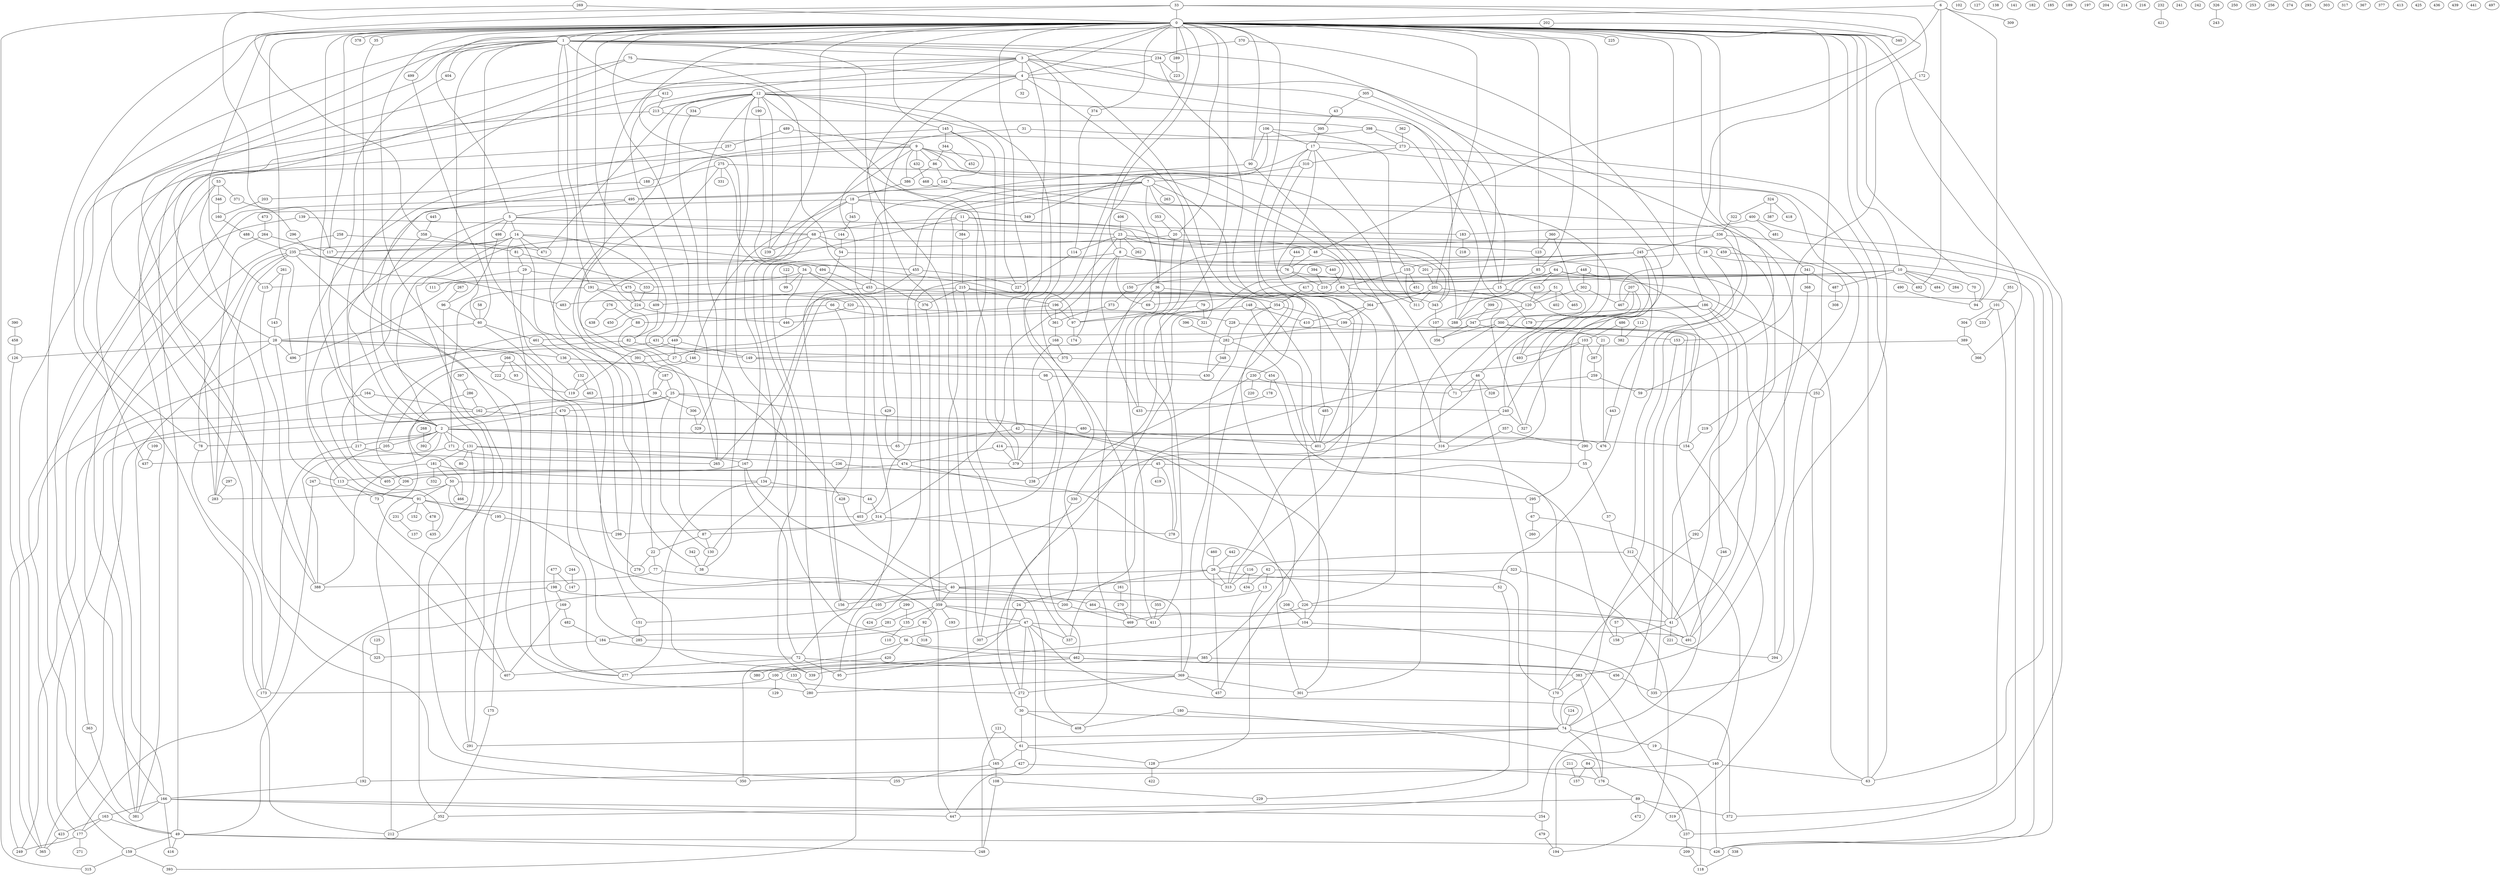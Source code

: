 graph G {
  0;
  1;
  2;
  3;
  4;
  5;
  6;
  7;
  8;
  9;
  10;
  11;
  12;
  13;
  14;
  15;
  16;
  17;
  18;
  19;
  20;
  21;
  22;
  23;
  24;
  25;
  26;
  27;
  28;
  29;
  30;
  31;
  32;
  33;
  34;
  35;
  36;
  37;
  38;
  39;
  40;
  41;
  42;
  43;
  44;
  45;
  46;
  47;
  48;
  49;
  50;
  51;
  52;
  53;
  54;
  55;
  56;
  57;
  58;
  59;
  60;
  61;
  62;
  63;
  64;
  65;
  66;
  67;
  68;
  69;
  70;
  71;
  72;
  73;
  74;
  75;
  76;
  77;
  78;
  79;
  80;
  81;
  82;
  83;
  84;
  85;
  86;
  87;
  88;
  89;
  90;
  91;
  92;
  93;
  94;
  95;
  96;
  97;
  98;
  99;
  100;
  101;
  102;
  103;
  104;
  105;
  106;
  107;
  108;
  109;
  110;
  111;
  112;
  113;
  114;
  115;
  116;
  117;
  118;
  119;
  120;
  121;
  122;
  123;
  124;
  125;
  126;
  127;
  128;
  129;
  130;
  131;
  132;
  133;
  134;
  135;
  136;
  137;
  138;
  139;
  140;
  141;
  142;
  143;
  144;
  145;
  146;
  147;
  148;
  149;
  150;
  151;
  152;
  153;
  154;
  155;
  156;
  157;
  158;
  159;
  160;
  161;
  162;
  163;
  164;
  165;
  166;
  167;
  168;
  169;
  170;
  171;
  172;
  173;
  174;
  175;
  176;
  177;
  178;
  179;
  180;
  181;
  182;
  183;
  184;
  185;
  186;
  187;
  188;
  189;
  190;
  191;
  192;
  193;
  194;
  195;
  196;
  197;
  198;
  199;
  200;
  201;
  202;
  203;
  204;
  205;
  206;
  207;
  208;
  209;
  210;
  211;
  212;
  213;
  214;
  215;
  216;
  217;
  218;
  219;
  220;
  221;
  222;
  223;
  224;
  225;
  226;
  227;
  228;
  229;
  230;
  231;
  232;
  233;
  234;
  235;
  236;
  237;
  238;
  239;
  240;
  241;
  242;
  243;
  244;
  245;
  246;
  247;
  248;
  249;
  250;
  251;
  252;
  253;
  254;
  255;
  256;
  257;
  258;
  259;
  260;
  261;
  262;
  263;
  264;
  265;
  266;
  267;
  268;
  269;
  270;
  271;
  272;
  273;
  274;
  275;
  276;
  277;
  278;
  279;
  280;
  281;
  282;
  283;
  284;
  285;
  286;
  287;
  288;
  289;
  290;
  291;
  292;
  293;
  294;
  295;
  296;
  297;
  298;
  299;
  300;
  301;
  302;
  303;
  304;
  305;
  306;
  307;
  308;
  309;
  310;
  311;
  312;
  313;
  314;
  315;
  316;
  317;
  318;
  319;
  320;
  321;
  322;
  323;
  324;
  325;
  326;
  327;
  328;
  329;
  330;
  331;
  332;
  333;
  334;
  335;
  336;
  337;
  338;
  339;
  340;
  341;
  342;
  343;
  344;
  345;
  346;
  347;
  348;
  349;
  350;
  351;
  352;
  353;
  354;
  355;
  356;
  357;
  358;
  359;
  360;
  361;
  362;
  363;
  364;
  365;
  366;
  367;
  368;
  369;
  370;
  371;
  372;
  373;
  374;
  375;
  376;
  377;
  378;
  379;
  380;
  381;
  382;
  383;
  384;
  385;
  386;
  387;
  388;
  389;
  390;
  391;
  392;
  393;
  394;
  395;
  396;
  397;
  398;
  399;
  400;
  401;
  402;
  403;
  404;
  405;
  406;
  407;
  408;
  409;
  410;
  411;
  412;
  413;
  414;
  415;
  416;
  417;
  418;
  419;
  420;
  421;
  422;
  423;
  424;
  425;
  426;
  427;
  428;
  429;
  430;
  431;
  432;
  433;
  434;
  435;
  436;
  437;
  438;
  439;
  440;
  441;
  442;
  443;
  444;
  445;
  446;
  447;
  448;
  449;
  450;
  451;
  452;
  453;
  454;
  455;
  456;
  457;
  458;
  459;
  460;
  461;
  462;
  463;
  464;
  465;
  466;
  467;
  468;
  469;
  470;
  471;
  472;
  473;
  474;
  475;
  476;
  477;
  478;
  479;
  480;
  481;
  482;
  483;
  484;
  485;
  486;
  487;
  488;
  489;
  490;
  491;
  492;
  493;
  494;
  495;
  496;
  497;
  498;
  499;
   0 -- 1;
   0 -- 2;
   0 -- 3;
   0 -- 4;
   0 -- 5;
   0 -- 8;
   0 -- 10;
   0 -- 20;
   0 -- 27;
   0 -- 35;
   0 -- 42;
   0 -- 46;
   0 -- 49;
   0 -- 56;
   0 -- 78;
   0 -- 85;
   0 -- 90;
   0 -- 94;
   0 -- 115;
   0 -- 117;
   0 -- 123;
   0 -- 145;
   0 -- 153;
   0 -- 222;
   0 -- 225;
   0 -- 237;
   0 -- 239;
   0 -- 251;
   0 -- 289;
   0 -- 294;
   0 -- 313;
   0 -- 335;
   0 -- 340;
   0 -- 341;
   0 -- 361;
   0 -- 366;
   0 -- 374;
   0 -- 378;
   0 -- 411;
   0 -- 449;
   0 -- 467;
   0 -- 496;
   1 -- 3;
   1 -- 151;
   1 -- 173;
   1 -- 191;
   1 -- 234;
   1 -- 288;
   1 -- 307;
   1 -- 313;
   1 -- 325;
   1 -- 376;
   1 -- 388;
   1 -- 391;
   1 -- 404;
   2 -- 14;
   2 -- 65;
   2 -- 78;
   2 -- 131;
   2 -- 154;
   2 -- 171;
   2 -- 205;
   2 -- 217;
   2 -- 316;
   2 -- 388;
   2 -- 392;
   2 -- 398;
   2 -- 476;
   3 -- 4;
   3 -- 15;
   3 -- 65;
   3 -- 74;
   3 -- 87;
   3 -- 200;
   3 -- 217;
   3 -- 431;
   3 -- 462;
   4 -- 12;
   4 -- 32;
   4 -- 278;
   4 -- 343;
   4 -- 359;
   5 -- 14;
   5 -- 68;
   5 -- 91;
   5 -- 343;
   5 -- 435;
   5 -- 498;
   6 -- 0;
   6 -- 48;
   6 -- 94;
   6 -- 309;
   6 -- 492;
   7 -- 36;
   7 -- 165;
   7 -- 263;
   7 -- 321;
   7 -- 403;
   7 -- 485;
   7 -- 495;
   8 -- 52;
   8 -- 69;
   8 -- 201;
   8 -- 280;
   8 -- 314;
   8 -- 433;
   9 -- 2;
   9 -- 71;
   9 -- 86;
   9 -- 167;
   9 -- 252;
   9 -- 283;
   9 -- 311;
   9 -- 386;
   9 -- 432;
   10 -- 70;
   10 -- 115;
   10 -- 284;
   10 -- 288;
   10 -- 430;
   10 -- 484;
   10 -- 487;
   10 -- 492;
   11 -- 22;
   11 -- 68;
   11 -- 183;
   11 -- 288;
   11 -- 384;
   12 -- 15;
   12 -- 38;
   12 -- 190;
   12 -- 213;
   12 -- 239;
   12 -- 298;
   12 -- 329;
   12 -- 334;
   12 -- 379;
   12 -- 469;
   12 -- 471;
   13 -- 105;
   13 -- 128;
   14 -- 38;
   14 -- 97;
   14 -- 117;
   14 -- 235;
   14 -- 277;
   14 -- 471;
   15 -- 69;
   15 -- 335;
   16 -- 201;
   16 -- 312;
   16 -- 426;
   17 -- 63;
   17 -- 155;
   17 -- 310;
   17 -- 313;
   17 -- 349;
   17 -- 401;
   18 -- 130;
   18 -- 146;
   18 -- 345;
   18 -- 349;
   18 -- 363;
   18 -- 383;
   19 -- 140;
   20 -- 41;
   20 -- 117;
   20 -- 433;
   21 -- 287;
   21 -- 476;
   22 -- 77;
   22 -- 279;
   23 -- 8;
   23 -- 48;
   23 -- 114;
   23 -- 123;
   23 -- 196;
   23 -- 262;
   24 -- 47;
   24 -- 95;
   25 -- 212;
   25 -- 240;
   25 -- 301;
   25 -- 365;
   25 -- 470;
   26 -- 24;
   26 -- 52;
   26 -- 192;
   26 -- 313;
   26 -- 457;
   27 -- 98;
   27 -- 205;
   28 -- 113;
   28 -- 126;
   28 -- 136;
   28 -- 279;
   28 -- 381;
   28 -- 496;
   29 -- 111;
   29 -- 277;
   29 -- 475;
   30 -- 74;
   30 -- 354;
   30 -- 408;
   31 -- 273;
   31 -- 429;
   33 -- 0;
   33 -- 117;
   33 -- 172;
   33 -- 327;
   33 -- 358;
   34 -- 95;
   34 -- 99;
   34 -- 333;
   34 -- 403;
   34 -- 446;
   35 -- 175;
   36 -- 69;
   36 -- 379;
   36 -- 411;
   36 -- 457;
   37 -- 41;
   39 -- 162;
   39 -- 306;
   40 -- 156;
   40 -- 359;
   40 -- 369;
   40 -- 464;
   41 -- 158;
   41 -- 221;
   42 -- 65;
   42 -- 301;
   43 -- 395;
   44 -- 314;
   45 -- 113;
   45 -- 158;
   45 -- 278;
   45 -- 419;
   46 -- 71;
   46 -- 328;
   46 -- 393;
   46 -- 447;
   47 -- 56;
   47 -- 272;
   47 -- 307;
   47 -- 337;
   47 -- 447;
   47 -- 491;
   48 -- 76;
   48 -- 210;
   49 -- 4;
   49 -- 159;
   49 -- 248;
   49 -- 416;
   49 -- 426;
   50 -- 91;
   50 -- 283;
   50 -- 295;
   50 -- 447;
   50 -- 466;
   51 -- 120;
   51 -- 134;
   51 -- 402;
   51 -- 465;
   52 -- 229;
   53 -- 159;
   53 -- 346;
   53 -- 350;
   53 -- 371;
   54 -- 156;
   54 -- 440;
   55 -- 37;
   56 -- 350;
   56 -- 385;
   56 -- 420;
   56 -- 462;
   57 -- 158;
   58 -- 60;
   60 -- 1;
   60 -- 28;
   60 -- 119;
   60 -- 461;
   61 -- 30;
   61 -- 128;
   61 -- 165;
   61 -- 427;
   62 -- 13;
   62 -- 170;
   62 -- 434;
   63 -- 273;
   64 -- 401;
   64 -- 415;
   64 -- 491;
   64 -- 492;
   64 -- 496;
   66 -- 156;
   66 -- 321;
   66 -- 405;
   67 -- 140;
   67 -- 260;
   68 -- 54;
   68 -- 239;
   68 -- 291;
   68 -- 339;
   68 -- 459;
   70 -- 94;
   72 -- 95;
   72 -- 369;
   72 -- 407;
   73 -- 407;
   74 -- 19;
   74 -- 47;
   74 -- 61;
   74 -- 176;
   74 -- 291;
   75 -- 4;
   75 -- 28;
   75 -- 212;
   75 -- 337;
   76 -- 63;
   76 -- 72;
   76 -- 210;
   77 -- 40;
   77 -- 388;
   78 -- 173;
   79 -- 97;
   79 -- 321;
   81 -- 29;
   81 -- 333;
   82 -- 249;
   82 -- 375;
   83 -- 327;
   83 -- 364;
   83 -- 483;
   84 -- 157;
   84 -- 176;
   85 -- 15;
   86 -- 142;
   86 -- 386;
   87 -- 22;
   87 -- 130;
   88 -- 265;
   89 -- 319;
   89 -- 352;
   89 -- 372;
   89 -- 472;
   90 -- 226;
   90 -- 453;
   91 -- 152;
   91 -- 195;
   91 -- 231;
   91 -- 403;
   91 -- 478;
   92 -- 285;
   92 -- 318;
   96 -- 60;
   96 -- 255;
   97 -- 174;
   98 -- 252;
   98 -- 298;
   100 -- 129;
   100 -- 173;
   100 -- 272;
   101 -- 233;
   101 -- 304;
   101 -- 372;
   103 -- 287;
   103 -- 290;
   103 -- 337;
   103 -- 493;
   104 -- 277;
   104 -- 372;
   105 -- 151;
   106 -- 17;
   106 -- 90;
   106 -- 174;
   106 -- 311;
   107 -- 356;
   108 -- 229;
   108 -- 248;
   109 -- 437;
   112 -- 382;
   113 -- 73;
   114 -- 227;
   115 -- 388;
   116 -- 313;
   116 -- 434;
   120 -- 288;
   120 -- 300;
   121 -- 61;
   121 -- 248;
   122 -- 99;
   123 -- 85;
   124 -- 74;
   125 -- 325;
   126 -- 365;
   128 -- 422;
   130 -- 25;
   130 -- 38;
   131 -- 80;
   131 -- 181;
   131 -- 236;
   131 -- 379;
   132 -- 119;
   132 -- 463;
   133 -- 280;
   134 -- 44;
   134 -- 277;
   135 -- 110;
   136 -- 132;
   136 -- 428;
   139 -- 23;
   139 -- 423;
   140 -- 63;
   140 -- 350;
   140 -- 426;
   142 -- 493;
   142 -- 495;
   143 -- 28;
   144 -- 54;
   145 -- 142;
   145 -- 344;
   145 -- 379;
   145 -- 381;
   146 -- 39;
   148 -- 97;
   148 -- 401;
   148 -- 410;
   149 -- 430;
   150 -- 373;
   151 -- 285;
   153 -- 74;
   154 -- 194;
   155 -- 83;
   155 -- 311;
   155 -- 451;
   159 -- 315;
   159 -- 393;
   160 -- 488;
   161 -- 270;
   162 -- 177;
   162 -- 480;
   163 -- 49;
   163 -- 177;
   163 -- 423;
   164 -- 162;
   164 -- 249;
   165 -- 108;
   165 -- 255;
   166 -- 163;
   166 -- 254;
   166 -- 381;
   166 -- 447;
   167 -- 72;
   167 -- 405;
   167 -- 408;
   168 -- 238;
   168 -- 375;
   169 -- 407;
   169 -- 482;
   170 -- 74;
   171 -- 167;
   171 -- 437;
   172 -- 59;
   175 -- 352;
   176 -- 89;
   177 -- 249;
   177 -- 271;
   178 -- 433;
   180 -- 118;
   180 -- 408;
   181 -- 50;
   181 -- 134;
   181 -- 332;
   181 -- 388;
   183 -- 218;
   184 -- 72;
   184 -- 325;
   186 -- 41;
   186 -- 179;
   186 -- 294;
   186 -- 347;
   187 -- 25;
   187 -- 39;
   188 -- 203;
   190 -- 34;
   191 -- 82;
   191 -- 171;
   191 -- 320;
   192 -- 166;
   195 -- 298;
   196 -- 97;
   196 -- 361;
   196 -- 446;
   198 -- 49;
   198 -- 169;
   198 -- 200;
   199 -- 254;
   199 -- 282;
   200 -- 469;
   201 -- 251;
   202 -- 340;
   202 -- 499;
   203 -- 160;
   205 -- 407;
   206 -- 73;
   207 -- 240;
   207 -- 467;
   207 -- 493;
   208 -- 104;
   209 -- 118;
   211 -- 157;
   213 -- 365;
   213 -- 398;
   215 -- 27;
   215 -- 196;
   215 -- 307;
   215 -- 376;
   215 -- 426;
   217 -- 173;
   217 -- 265;
   219 -- 154;
   221 -- 294;
   222 -- 119;
   224 -- 0;
   224 -- 446;
   224 -- 450;
   226 -- 104;
   226 -- 469;
   226 -- 491;
   227 -- 12;
   228 -- 153;
   228 -- 282;
   230 -- 71;
   230 -- 220;
   230 -- 238;
   231 -- 137;
   232 -- 421;
   234 -- 4;
   234 -- 223;
   234 -- 230;
   235 -- 78;
   235 -- 166;
   235 -- 280;
   235 -- 283;
   235 -- 455;
   235 -- 494;
   236 -- 238;
   237 -- 209;
   240 -- 316;
   240 -- 327;
   244 -- 147;
   245 -- 85;
   245 -- 155;
   245 -- 295;
   245 -- 316;
   245 -- 330;
   246 -- 491;
   247 -- 91;
   247 -- 177;
   251 -- 179;
   251 -- 311;
   251 -- 364;
   252 -- 319;
   254 -- 479;
   257 -- 113;
   258 -- 166;
   258 -- 471;
   259 -- 59;
   259 -- 71;
   261 -- 115;
   261 -- 143;
   264 -- 117;
   264 -- 283;
   266 -- 93;
   266 -- 222;
   266 -- 285;
   267 -- 96;
   268 -- 392;
   269 -- 0;
   269 -- 315;
   270 -- 469;
   272 -- 30;
   273 -- 310;
   275 -- 34;
   275 -- 188;
   275 -- 316;
   275 -- 331;
   275 -- 339;
   276 -- 88;
   276 -- 438;
   281 -- 184;
   282 -- 104;
   282 -- 348;
   282 -- 391;
   286 -- 162;
   286 -- 466;
   287 -- 259;
   289 -- 223;
   290 -- 55;
   292 -- 170;
   295 -- 67;
   296 -- 483;
   297 -- 283;
   299 -- 135;
   299 -- 424;
   300 -- 21;
   300 -- 246;
   300 -- 301;
   300 -- 356;
   302 -- 120;
   302 -- 467;
   304 -- 389;
   305 -- 43;
   305 -- 240;
   306 -- 329;
   310 -- 7;
   310 -- 385;
   312 -- 26;
   312 -- 491;
   314 -- 87;
   314 -- 278;
   319 -- 237;
   320 -- 88;
   320 -- 228;
   322 -- 336;
   323 -- 40;
   323 -- 194;
   324 -- 322;
   324 -- 387;
   324 -- 418;
   326 -- 243;
   330 -- 272;
   333 -- 224;
   334 -- 265;
   336 -- 63;
   336 -- 245;
   336 -- 408;
   336 -- 443;
   338 -- 118;
   341 -- 368;
   341 -- 487;
   342 -- 38;
   343 -- 107;
   344 -- 86;
   344 -- 452;
   345 -- 144;
   346 -- 160;
   347 -- 154;
   347 -- 356;
   347 -- 461;
   348 -- 430;
   351 -- 101;
   352 -- 131;
   352 -- 212;
   353 -- 20;
   354 -- 199;
   355 -- 411;
   357 -- 290;
   357 -- 379;
   358 -- 81;
   358 -- 291;
   359 -- 41;
   359 -- 47;
   359 -- 92;
   359 -- 135;
   359 -- 193;
   359 -- 281;
   360 -- 123;
   360 -- 316;
   361 -- 168;
   362 -- 273;
   363 -- 381;
   364 -- 199;
   364 -- 410;
   368 -- 292;
   369 -- 272;
   369 -- 280;
   369 -- 301;
   369 -- 354;
   369 -- 457;
   370 -- 186;
   370 -- 234;
   371 -- 296;
   373 -- 361;
   374 -- 114;
   375 -- 454;
   376 -- 359;
   383 -- 170;
   383 -- 176;
   384 -- 215;
   385 -- 339;
   385 -- 456;
   386 -- 18;
   389 -- 149;
   389 -- 366;
   390 -- 458;
   391 -- 187;
   394 -- 210;
   395 -- 17;
   396 -- 282;
   397 -- 286;
   398 -- 120;
   398 -- 273;
   399 -- 347;
   400 -- 183;
   400 -- 426;
   400 -- 481;
   404 -- 2;
   406 -- 23;
   409 -- 14;
   409 -- 82;
   412 -- 213;
   412 -- 437;
   414 -- 55;
   414 -- 379;
   414 -- 474;
   415 -- 120;
   416 -- 166;
   417 -- 343;
   417 -- 354;
   420 -- 380;
   423 -- 365;
   427 -- 176;
   427 -- 192;
   428 -- 40;
   429 -- 474;
   431 -- 149;
   431 -- 206;
   432 -- 468;
   440 -- 83;
   442 -- 26;
   443 -- 476;
   444 -- 76;
   445 -- 358;
   448 -- 41;
   448 -- 150;
   448 -- 302;
   449 -- 27;
   449 -- 119;
   449 -- 149;
   453 -- 354;
   453 -- 409;
   454 -- 170;
   454 -- 178;
   455 -- 7;
   455 -- 227;
   455 -- 265;
   456 -- 335;
   458 -- 126;
   459 -- 219;
   460 -- 26;
   461 -- 136;
   462 -- 100;
   462 -- 237;
   462 -- 277;
   462 -- 383;
   464 -- 411;
   468 -- 36;
   470 -- 2;
   470 -- 277;
   473 -- 264;
   474 -- 206;
   474 -- 226;
   475 -- 224;
   475 -- 401;
   477 -- 147;
   477 -- 198;
   478 -- 435;
   479 -- 194;
   480 -- 401;
   482 -- 184;
   485 -- 401;
   486 -- 103;
   486 -- 382;
   487 -- 308;
   488 -- 235;
   489 -- 9;
   489 -- 257;
   490 -- 94;
   494 -- 453;
   495 -- 5;
   495 -- 381;
   498 -- 96;
   499 -- 60;
}

